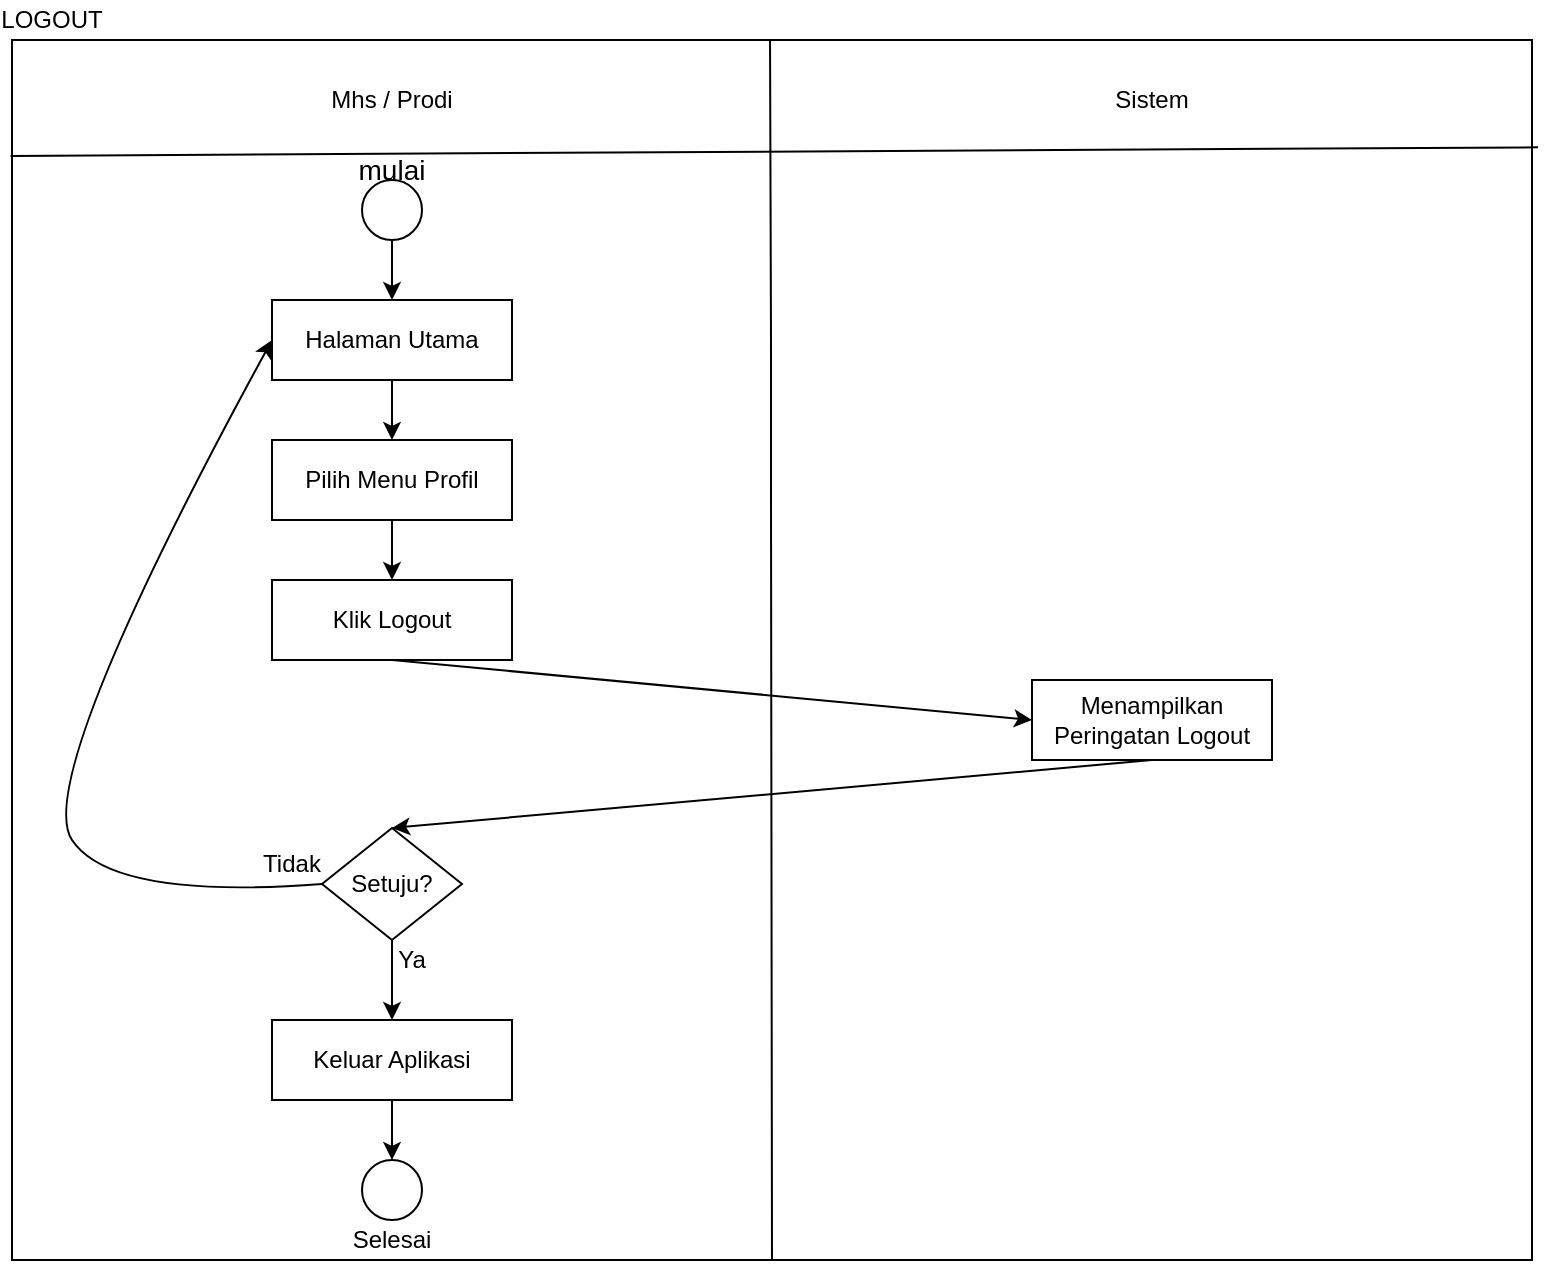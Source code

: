 <mxfile version="12.3.2" type="device" pages="1"><diagram id="STCB_raWfFTk66Moia-k" name="Page-1"><mxGraphModel dx="2216" dy="902" grid="1" gridSize="10" guides="1" tooltips="1" connect="1" arrows="1" fold="1" page="1" pageScale="1" pageWidth="827" pageHeight="1169" math="0" shadow="0"><root><mxCell id="0"/><mxCell id="1" parent="0"/><mxCell id="iEbKFLKhSxrq2Pk-N5nv-6" value="" style="rounded=0;whiteSpace=wrap;html=1;" vertex="1" parent="1"><mxGeometry x="100" y="190" width="760" height="610" as="geometry"/></mxCell><mxCell id="iEbKFLKhSxrq2Pk-N5nv-7" value="" style="endArrow=none;html=1;exitX=-0.001;exitY=0.095;exitDx=0;exitDy=0;exitPerimeter=0;entryX=1.004;entryY=0.088;entryDx=0;entryDy=0;entryPerimeter=0;" edge="1" parent="1" source="iEbKFLKhSxrq2Pk-N5nv-6" target="iEbKFLKhSxrq2Pk-N5nv-6"><mxGeometry width="50" height="50" relative="1" as="geometry"><mxPoint x="90" y="290" as="sourcePoint"/><mxPoint x="140" y="240" as="targetPoint"/></mxGeometry></mxCell><mxCell id="iEbKFLKhSxrq2Pk-N5nv-8" value="" style="endArrow=none;html=1;exitX=0.5;exitY=1;exitDx=0;exitDy=0;" edge="1" parent="1" source="iEbKFLKhSxrq2Pk-N5nv-6" target="iEbKFLKhSxrq2Pk-N5nv-6"><mxGeometry width="50" height="50" relative="1" as="geometry"><mxPoint x="479" y="620" as="sourcePoint"/><mxPoint x="479.5" y="260" as="targetPoint"/><Array as="points"><mxPoint x="479.5" y="420"/><mxPoint x="479.5" y="340"/></Array></mxGeometry></mxCell><mxCell id="iEbKFLKhSxrq2Pk-N5nv-11" value="Sistem" style="text;html=1;strokeColor=none;fillColor=none;align=center;verticalAlign=middle;whiteSpace=wrap;rounded=0;" vertex="1" parent="1"><mxGeometry x="480" y="200" width="380" height="40" as="geometry"/></mxCell><mxCell id="iEbKFLKhSxrq2Pk-N5nv-12" value="Mhs / Prodi" style="text;html=1;strokeColor=none;fillColor=none;align=center;verticalAlign=middle;whiteSpace=wrap;rounded=0;" vertex="1" parent="1"><mxGeometry x="100" y="200" width="380" height="40" as="geometry"/></mxCell><mxCell id="iEbKFLKhSxrq2Pk-N5nv-13" value="" style="ellipse;whiteSpace=wrap;html=1;aspect=fixed;" vertex="1" parent="1"><mxGeometry x="275" y="260" width="30" height="30" as="geometry"/></mxCell><mxCell id="iEbKFLKhSxrq2Pk-N5nv-14" value="&lt;font style=&quot;font-size: 14px&quot;&gt;mulai&lt;/font&gt;" style="text;html=1;strokeColor=none;fillColor=none;align=center;verticalAlign=middle;whiteSpace=wrap;rounded=0;" vertex="1" parent="1"><mxGeometry x="270" y="240" width="40" height="30" as="geometry"/></mxCell><mxCell id="iEbKFLKhSxrq2Pk-N5nv-17" value="" style="endArrow=classic;html=1;exitX=0.5;exitY=1;exitDx=0;exitDy=0;" edge="1" parent="1" source="iEbKFLKhSxrq2Pk-N5nv-13" target="iEbKFLKhSxrq2Pk-N5nv-18"><mxGeometry width="50" height="50" relative="1" as="geometry"><mxPoint x="290" y="330" as="sourcePoint"/><mxPoint x="340" y="280" as="targetPoint"/></mxGeometry></mxCell><mxCell id="iEbKFLKhSxrq2Pk-N5nv-18" value="Halaman Utama" style="rounded=0;whiteSpace=wrap;html=1;" vertex="1" parent="1"><mxGeometry x="230" y="320" width="120" height="40" as="geometry"/></mxCell><mxCell id="iEbKFLKhSxrq2Pk-N5nv-19" value="Pilih Menu Profil" style="rounded=0;whiteSpace=wrap;html=1;" vertex="1" parent="1"><mxGeometry x="230" y="390" width="120" height="40" as="geometry"/></mxCell><mxCell id="iEbKFLKhSxrq2Pk-N5nv-20" value="" style="endArrow=classic;html=1;exitX=0.5;exitY=1;exitDx=0;exitDy=0;entryX=0.5;entryY=0;entryDx=0;entryDy=0;" edge="1" parent="1" source="iEbKFLKhSxrq2Pk-N5nv-18" target="iEbKFLKhSxrq2Pk-N5nv-19"><mxGeometry width="50" height="50" relative="1" as="geometry"><mxPoint x="280" y="410" as="sourcePoint"/><mxPoint x="330" y="360" as="targetPoint"/></mxGeometry></mxCell><mxCell id="iEbKFLKhSxrq2Pk-N5nv-21" value="Klik Logout" style="rounded=0;whiteSpace=wrap;html=1;" vertex="1" parent="1"><mxGeometry x="230" y="460" width="120" height="40" as="geometry"/></mxCell><mxCell id="iEbKFLKhSxrq2Pk-N5nv-22" value="" style="endArrow=classic;html=1;exitX=0.5;exitY=1;exitDx=0;exitDy=0;entryX=0.5;entryY=0;entryDx=0;entryDy=0;" edge="1" parent="1" source="iEbKFLKhSxrq2Pk-N5nv-19" target="iEbKFLKhSxrq2Pk-N5nv-21"><mxGeometry width="50" height="50" relative="1" as="geometry"><mxPoint x="180" y="490" as="sourcePoint"/><mxPoint x="230" y="440" as="targetPoint"/></mxGeometry></mxCell><mxCell id="iEbKFLKhSxrq2Pk-N5nv-23" value="" style="curved=1;endArrow=classic;html=1;exitX=0.5;exitY=1;exitDx=0;exitDy=0;entryX=0;entryY=0.5;entryDx=0;entryDy=0;" edge="1" parent="1" source="iEbKFLKhSxrq2Pk-N5nv-21" target="iEbKFLKhSxrq2Pk-N5nv-24"><mxGeometry width="50" height="50" relative="1" as="geometry"><mxPoint x="290" y="570" as="sourcePoint"/><mxPoint x="340" y="520" as="targetPoint"/></mxGeometry></mxCell><mxCell id="iEbKFLKhSxrq2Pk-N5nv-24" value="Menampilkan Peringatan Logout" style="rounded=0;whiteSpace=wrap;html=1;" vertex="1" parent="1"><mxGeometry x="610" y="510" width="120" height="40" as="geometry"/></mxCell><mxCell id="iEbKFLKhSxrq2Pk-N5nv-25" value="" style="curved=1;endArrow=classic;html=1;entryX=0.5;entryY=0;entryDx=0;entryDy=0;" edge="1" parent="1" target="iEbKFLKhSxrq2Pk-N5nv-26"><mxGeometry width="50" height="50" relative="1" as="geometry"><mxPoint x="670" y="550" as="sourcePoint"/><mxPoint x="720" y="550" as="targetPoint"/></mxGeometry></mxCell><mxCell id="iEbKFLKhSxrq2Pk-N5nv-26" value="Setuju?" style="rhombus;whiteSpace=wrap;html=1;" vertex="1" parent="1"><mxGeometry x="255" y="584" width="70" height="56" as="geometry"/></mxCell><mxCell id="iEbKFLKhSxrq2Pk-N5nv-27" value="" style="curved=1;endArrow=classic;html=1;exitX=0;exitY=0.5;exitDx=0;exitDy=0;entryX=0;entryY=0.5;entryDx=0;entryDy=0;" edge="1" parent="1" source="iEbKFLKhSxrq2Pk-N5nv-26" target="iEbKFLKhSxrq2Pk-N5nv-18"><mxGeometry width="50" height="50" relative="1" as="geometry"><mxPoint x="190" y="710" as="sourcePoint"/><mxPoint x="240" y="660" as="targetPoint"/><Array as="points"><mxPoint x="150" y="620"/><mxPoint x="110" y="560"/></Array></mxGeometry></mxCell><mxCell id="iEbKFLKhSxrq2Pk-N5nv-28" value="Tidak" style="text;html=1;strokeColor=none;fillColor=none;align=center;verticalAlign=middle;whiteSpace=wrap;rounded=0;" vertex="1" parent="1"><mxGeometry x="220" y="592" width="40" height="20" as="geometry"/></mxCell><mxCell id="iEbKFLKhSxrq2Pk-N5nv-29" value="" style="endArrow=classic;html=1;exitX=0.5;exitY=1;exitDx=0;exitDy=0;entryX=0.5;entryY=0;entryDx=0;entryDy=0;" edge="1" parent="1" source="iEbKFLKhSxrq2Pk-N5nv-26" target="iEbKFLKhSxrq2Pk-N5nv-30"><mxGeometry width="50" height="50" relative="1" as="geometry"><mxPoint x="150" y="700" as="sourcePoint"/><mxPoint x="200" y="650" as="targetPoint"/></mxGeometry></mxCell><mxCell id="iEbKFLKhSxrq2Pk-N5nv-30" value="Keluar Aplikasi" style="rounded=0;whiteSpace=wrap;html=1;" vertex="1" parent="1"><mxGeometry x="230" y="680" width="120" height="40" as="geometry"/></mxCell><mxCell id="iEbKFLKhSxrq2Pk-N5nv-34" value="Ya" style="text;html=1;strokeColor=none;fillColor=none;align=center;verticalAlign=middle;whiteSpace=wrap;rounded=0;" vertex="1" parent="1"><mxGeometry x="280" y="640" width="40" height="20" as="geometry"/></mxCell><mxCell id="iEbKFLKhSxrq2Pk-N5nv-36" value="" style="ellipse;whiteSpace=wrap;html=1;aspect=fixed;" vertex="1" parent="1"><mxGeometry x="275" y="750" width="30" height="30" as="geometry"/></mxCell><mxCell id="iEbKFLKhSxrq2Pk-N5nv-38" value="" style="endArrow=classic;html=1;exitX=0.5;exitY=1;exitDx=0;exitDy=0;entryX=0.5;entryY=0;entryDx=0;entryDy=0;" edge="1" parent="1" source="iEbKFLKhSxrq2Pk-N5nv-30" target="iEbKFLKhSxrq2Pk-N5nv-36"><mxGeometry width="50" height="50" relative="1" as="geometry"><mxPoint x="140" y="770" as="sourcePoint"/><mxPoint x="190" y="720" as="targetPoint"/></mxGeometry></mxCell><mxCell id="iEbKFLKhSxrq2Pk-N5nv-39" value="Selesai" style="text;html=1;strokeColor=none;fillColor=none;align=center;verticalAlign=middle;whiteSpace=wrap;rounded=0;" vertex="1" parent="1"><mxGeometry x="270" y="780" width="40" height="20" as="geometry"/></mxCell><mxCell id="iEbKFLKhSxrq2Pk-N5nv-40" value="LOGOUT" style="text;html=1;strokeColor=none;fillColor=none;align=center;verticalAlign=middle;whiteSpace=wrap;rounded=0;" vertex="1" parent="1"><mxGeometry x="100" y="170" width="40" height="20" as="geometry"/></mxCell></root></mxGraphModel></diagram></mxfile>